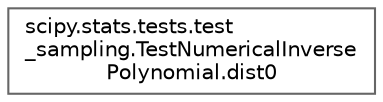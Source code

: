 digraph "Graphical Class Hierarchy"
{
 // LATEX_PDF_SIZE
  bgcolor="transparent";
  edge [fontname=Helvetica,fontsize=10,labelfontname=Helvetica,labelfontsize=10];
  node [fontname=Helvetica,fontsize=10,shape=box,height=0.2,width=0.4];
  rankdir="LR";
  Node0 [id="Node000000",label="scipy.stats.tests.test\l_sampling.TestNumericalInverse\lPolynomial.dist0",height=0.2,width=0.4,color="grey40", fillcolor="white", style="filled",URL="$df/d1d/classscipy_1_1stats_1_1tests_1_1test__sampling_1_1TestNumericalInversePolynomial_1_1dist0.html",tooltip=" "];
}
